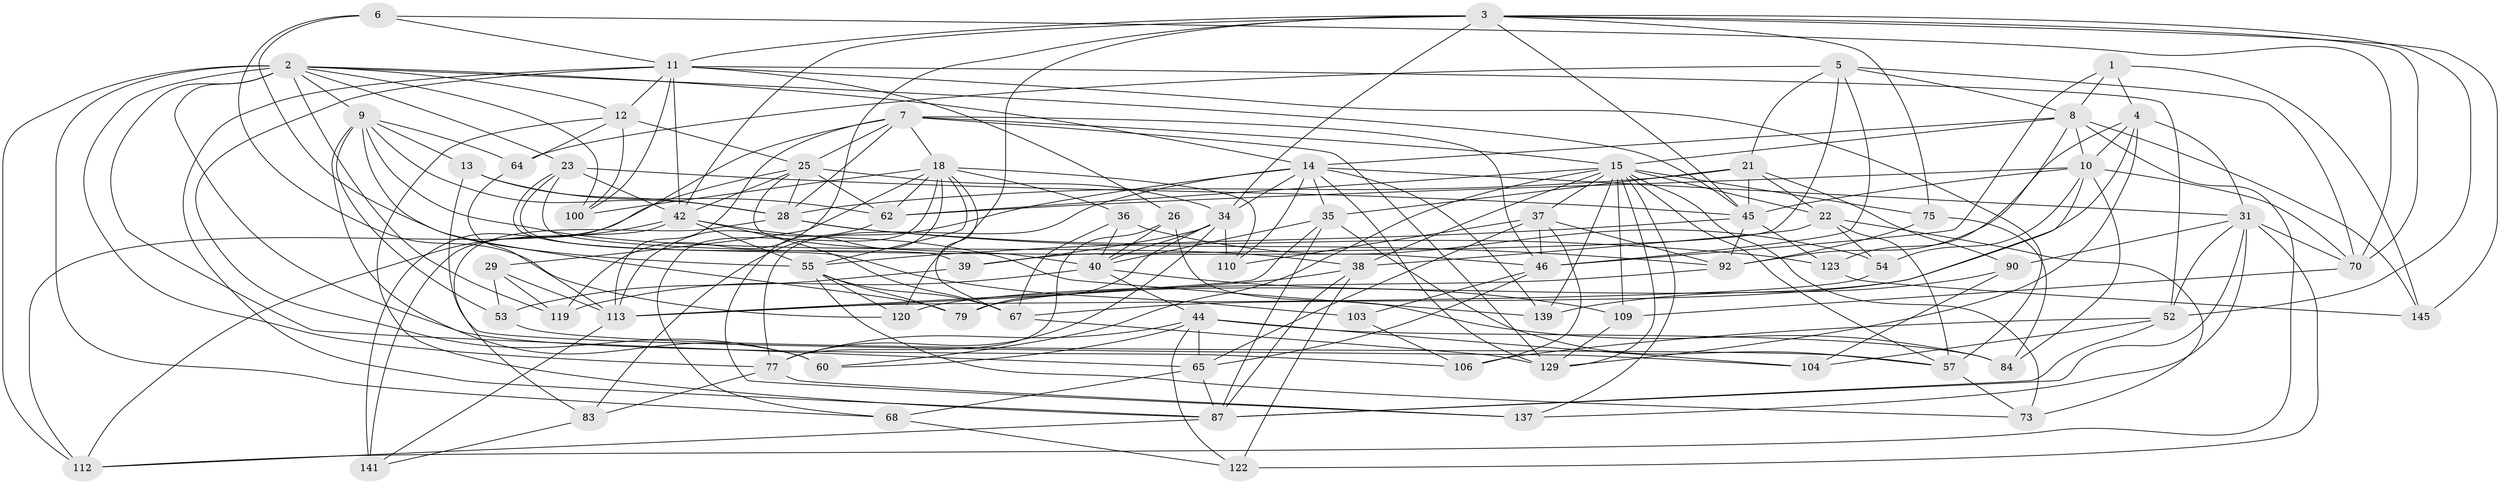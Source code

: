 // original degree distribution, {4: 1.0}
// Generated by graph-tools (version 1.1) at 2025/16/03/09/25 04:16:37]
// undirected, 73 vertices, 217 edges
graph export_dot {
graph [start="1"]
  node [color=gray90,style=filled];
  1;
  2 [super="+32+85"];
  3 [super="+17"];
  4 [super="+19"];
  5 [super="+69"];
  6;
  7 [super="+118"];
  8 [super="+71+116"];
  9 [super="+94"];
  10 [super="+20+56"];
  11 [super="+16+27"];
  12 [super="+96"];
  13;
  14 [super="+144+74"];
  15 [super="+61+121+72"];
  18 [super="+24+47"];
  21 [super="+111"];
  22 [super="+128"];
  23 [super="+138"];
  25 [super="+33+30"];
  26;
  28 [super="+66+131"];
  29;
  31 [super="+48+43"];
  34 [super="+51+41"];
  35 [super="+97"];
  36;
  37 [super="+91"];
  38 [super="+140"];
  39;
  40 [super="+133+136"];
  42 [super="+107+99+76"];
  44 [super="+82+59"];
  45 [super="+93+135"];
  46 [super="+50+78"];
  52 [super="+105"];
  53;
  54;
  55 [super="+125+81"];
  57 [super="+102"];
  60;
  62 [super="+142"];
  64;
  65 [super="+86"];
  67 [super="+130"];
  68;
  70 [super="+95"];
  73;
  75;
  77 [super="+89+108"];
  79;
  83;
  84;
  87 [super="+101"];
  90;
  92 [super="+98"];
  100;
  103;
  104;
  106;
  109;
  110;
  112 [super="+132"];
  113 [super="+124+134"];
  119;
  120;
  122;
  123;
  129 [super="+143"];
  137;
  139;
  141;
  145;
  1 -- 145;
  1 -- 4;
  1 -- 46;
  1 -- 8;
  2 -- 23;
  2 -- 112;
  2 -- 65;
  2 -- 68;
  2 -- 119;
  2 -- 9;
  2 -- 77;
  2 -- 100;
  2 -- 106;
  2 -- 12;
  2 -- 45;
  2 -- 14;
  3 -- 52;
  3 -- 42;
  3 -- 34;
  3 -- 70;
  3 -- 11;
  3 -- 75;
  3 -- 45;
  3 -- 145;
  3 -- 119;
  3 -- 120;
  4 -- 79;
  4 -- 92;
  4 -- 10;
  4 -- 31;
  4 -- 129;
  5 -- 64;
  5 -- 21;
  5 -- 70;
  5 -- 8;
  5 -- 46;
  5 -- 39;
  6 -- 70;
  6 -- 120;
  6 -- 55;
  6 -- 11;
  7 -- 141;
  7 -- 28;
  7 -- 46;
  7 -- 18;
  7 -- 25;
  7 -- 15;
  7 -- 113;
  7 -- 129;
  8 -- 123;
  8 -- 112;
  8 -- 145;
  8 -- 10;
  8 -- 15;
  8 -- 14;
  9 -- 53;
  9 -- 13;
  9 -- 28;
  9 -- 64;
  9 -- 38;
  9 -- 60;
  9 -- 79;
  10 -- 84;
  10 -- 62;
  10 -- 67;
  10 -- 54;
  10 -- 70;
  10 -- 45;
  11 -- 100;
  11 -- 57;
  11 -- 42;
  11 -- 26;
  11 -- 12;
  11 -- 60;
  11 -- 52;
  11 -- 87;
  12 -- 100;
  12 -- 87;
  12 -- 25;
  12 -- 64;
  13 -- 62;
  13 -- 104;
  13 -- 28;
  14 -- 77;
  14 -- 139;
  14 -- 31;
  14 -- 35;
  14 -- 83;
  14 -- 110;
  14 -- 129;
  14 -- 34;
  15 -- 137;
  15 -- 60;
  15 -- 62;
  15 -- 129;
  15 -- 37;
  15 -- 38;
  15 -- 73;
  15 -- 75;
  15 -- 139;
  15 -- 109;
  15 -- 57;
  15 -- 22;
  18 -- 29;
  18 -- 68;
  18 -- 100;
  18 -- 137;
  18 -- 110;
  18 -- 55;
  18 -- 67;
  18 -- 36;
  18 -- 62;
  21 -- 22;
  21 -- 90;
  21 -- 35;
  21 -- 45;
  21 -- 28;
  22 -- 54;
  22 -- 73;
  22 -- 38;
  22 -- 57;
  23 -- 103;
  23 -- 39;
  23 -- 42;
  23 -- 46;
  23 -- 45;
  25 -- 62;
  25 -- 40;
  25 -- 28;
  25 -- 112;
  25 -- 42;
  25 -- 34;
  26 -- 84;
  26 -- 77;
  26 -- 40;
  28 -- 92;
  28 -- 83;
  28 -- 123;
  29 -- 119;
  29 -- 53;
  29 -- 113;
  31 -- 122;
  31 -- 52;
  31 -- 87;
  31 -- 137;
  31 -- 90;
  31 -- 70;
  34 -- 79;
  34 -- 39;
  34 -- 40;
  34 -- 77;
  34 -- 110;
  35 -- 57;
  35 -- 40;
  35 -- 87;
  35 -- 113;
  36 -- 40;
  36 -- 54;
  36 -- 67;
  37 -- 106;
  37 -- 110;
  37 -- 92;
  37 -- 65;
  37 -- 46;
  38 -- 122;
  38 -- 113;
  38 -- 87;
  39 -- 53;
  40 -- 119;
  40 -- 109;
  40 -- 44;
  42 -- 139;
  42 -- 55;
  42 -- 112 [weight=2];
  42 -- 141;
  42 -- 67;
  44 -- 104;
  44 -- 84;
  44 -- 60;
  44 -- 65;
  44 -- 77 [weight=2];
  44 -- 122;
  45 -- 123;
  45 -- 92;
  45 -- 55;
  46 -- 103 [weight=2];
  46 -- 65;
  52 -- 104;
  52 -- 87;
  52 -- 106;
  53 -- 57;
  54 -- 113;
  55 -- 73;
  55 -- 120;
  55 -- 79;
  55 -- 67;
  57 -- 73;
  62 -- 113;
  64 -- 113;
  65 -- 68;
  65 -- 87;
  67 -- 129;
  68 -- 122;
  70 -- 109;
  75 -- 84;
  75 -- 92;
  77 -- 137;
  77 -- 83;
  83 -- 141;
  87 -- 112;
  90 -- 139;
  90 -- 104;
  92 -- 120;
  103 -- 106;
  109 -- 129;
  113 -- 141;
  123 -- 145;
}
